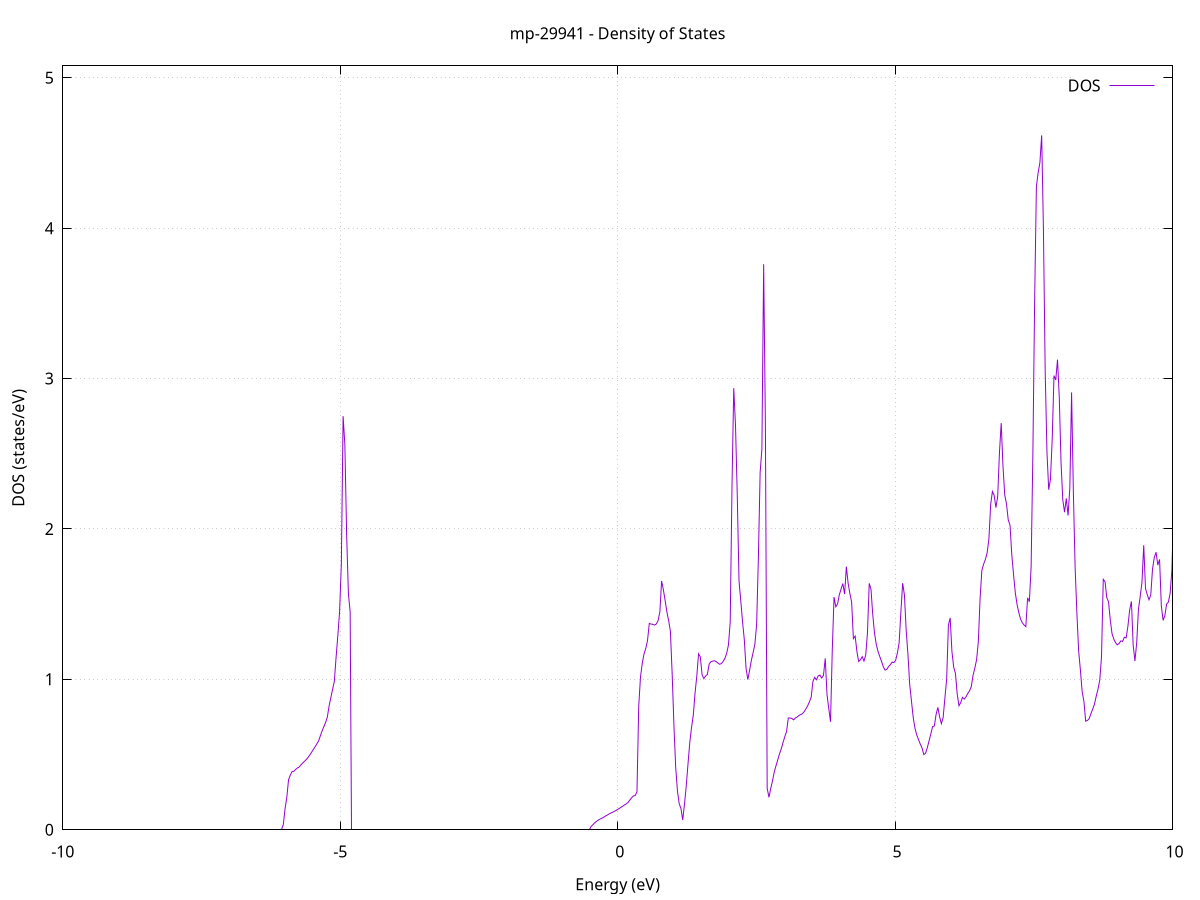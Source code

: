 set title 'mp-29941 - Density of States'
set xlabel 'Energy (eV)'
set ylabel 'DOS (states/eV)'
set grid
set xrange [-10:10]
set yrange [0:5.079]
set xzeroaxis lt -1
set terminal png size 800,600
set output 'mp-29941_dos_gnuplot.png'
plot '-' using 1:2 with lines title 'DOS'
-47.919200 0.000000
-47.887400 0.000000
-47.855700 0.000000
-47.824000 0.000000
-47.792300 0.000000
-47.760600 0.000000
-47.728900 0.000000
-47.697200 0.000000
-47.665500 0.000000
-47.633700 0.000000
-47.602000 0.000000
-47.570300 0.000000
-47.538600 0.000000
-47.506900 0.000000
-47.475200 0.000000
-47.443500 0.000000
-47.411800 0.000000
-47.380000 0.000000
-47.348300 0.000000
-47.316600 0.000000
-47.284900 0.000000
-47.253200 0.000000
-47.221500 0.000000
-47.189800 0.000000
-47.158000 0.000000
-47.126300 0.000000
-47.094600 0.000000
-47.062900 0.000000
-47.031200 0.000000
-46.999500 0.000000
-46.967800 0.000000
-46.936100 0.000000
-46.904300 0.000000
-46.872600 0.000000
-46.840900 0.000000
-46.809200 0.000000
-46.777500 0.000000
-46.745800 0.000000
-46.714100 0.000000
-46.682300 0.000000
-46.650600 0.000000
-46.618900 0.000000
-46.587200 0.000000
-46.555500 0.000000
-46.523800 0.000000
-46.492100 0.000000
-46.460400 0.000000
-46.428600 0.000000
-46.396900 0.000000
-46.365200 0.000000
-46.333500 0.000000
-46.301800 0.000000
-46.270100 0.000000
-46.238400 0.000000
-46.206700 0.000000
-46.174900 0.000000
-46.143200 0.000000
-46.111500 0.000000
-46.079800 0.000000
-46.048100 0.000000
-46.016400 0.000000
-45.984700 0.000000
-45.952900 0.000000
-45.921200 0.000000
-45.889500 0.000000
-45.857800 0.000000
-45.826100 0.000000
-45.794400 0.000000
-45.762700 0.000000
-45.731000 0.000000
-45.699200 0.000000
-45.667500 0.000000
-45.635800 0.000000
-45.604100 0.000000
-45.572400 0.000000
-45.540700 0.000000
-45.509000 0.000000
-45.477300 0.000000
-45.445500 0.000000
-45.413800 0.000000
-45.382100 0.000000
-45.350400 0.000000
-45.318700 0.000000
-45.287000 0.000000
-45.255300 0.000000
-45.223500 0.000000
-45.191800 0.000000
-45.160100 0.000000
-45.128400 0.000000
-45.096700 0.000000
-45.065000 0.000000
-45.033300 3.933900
-45.001600 13.300100
-44.969800 37.605500
-44.938100 0.000000
-44.906400 0.000000
-44.874700 0.000000
-44.843000 0.000000
-44.811300 0.000000
-44.779600 0.000000
-44.747800 0.000000
-44.716100 0.000000
-44.684400 0.000000
-44.652700 0.000000
-44.621000 0.000000
-44.589300 0.000000
-44.557600 0.000000
-44.525900 0.000000
-44.494100 0.000000
-44.462400 0.000000
-44.430700 0.000000
-44.399000 0.000000
-44.367300 0.000000
-44.335600 0.000000
-44.303900 0.000000
-44.272200 0.000000
-44.240400 0.000000
-44.208700 0.000000
-44.177000 0.000000
-44.145300 0.000000
-44.113600 0.000000
-44.081900 0.000000
-44.050200 0.000000
-44.018400 0.000000
-43.986700 0.000000
-43.955000 0.000000
-43.923300 0.000000
-43.891600 0.000000
-43.859900 0.000000
-43.828200 0.000000
-43.796500 0.000000
-43.764700 0.000000
-43.733000 0.000000
-43.701300 0.000000
-43.669600 0.000000
-43.637900 0.000000
-43.606200 0.000000
-43.574500 0.000000
-43.542700 0.000000
-43.511000 0.000000
-43.479300 0.000000
-43.447600 0.000000
-43.415900 0.000000
-43.384200 0.000000
-43.352500 0.000000
-43.320800 0.000000
-43.289000 0.000000
-43.257300 0.000000
-43.225600 0.000000
-43.193900 0.000000
-43.162200 0.000000
-43.130500 0.000000
-43.098800 0.000000
-43.067100 0.000000
-43.035300 0.000000
-43.003600 0.000000
-42.971900 0.000000
-42.940200 0.000000
-42.908500 0.000000
-42.876800 0.000000
-42.845100 0.000000
-42.813300 0.000000
-42.781600 0.000000
-42.749900 0.000000
-42.718200 0.000000
-42.686500 0.000000
-42.654800 0.000000
-42.623100 0.000000
-42.591400 0.000000
-42.559600 0.000000
-42.527900 0.000000
-42.496200 0.000000
-42.464500 0.000000
-42.432800 0.000000
-42.401100 0.000000
-42.369400 0.000000
-42.337700 0.000000
-42.305900 0.000000
-42.274200 0.000000
-42.242500 0.000000
-42.210800 0.000000
-42.179100 0.000000
-42.147400 0.000000
-42.115700 0.000000
-42.083900 0.000000
-42.052200 0.000000
-42.020500 0.000000
-41.988800 0.000000
-41.957100 0.000000
-41.925400 0.000000
-41.893700 0.000000
-41.862000 0.000000
-41.830200 0.000000
-41.798500 0.000000
-41.766800 0.000000
-41.735100 0.000000
-41.703400 0.000000
-41.671700 0.000000
-41.640000 0.000000
-41.608200 0.000000
-41.576500 0.000000
-41.544800 0.000000
-41.513100 0.000000
-41.481400 0.000000
-41.449700 0.000000
-41.418000 0.000000
-41.386300 0.000000
-41.354500 0.000000
-41.322800 0.000000
-41.291100 0.000000
-41.259400 0.000000
-41.227700 0.000000
-41.196000 0.000000
-41.164300 0.000000
-41.132600 0.000000
-41.100800 0.000000
-41.069100 0.000000
-41.037400 0.000000
-41.005700 0.000000
-40.974000 0.000000
-40.942300 0.000000
-40.910600 0.000000
-40.878800 0.000000
-40.847100 0.000000
-40.815400 0.000000
-40.783700 0.000000
-40.752000 0.000000
-40.720300 0.000000
-40.688600 0.000000
-40.656900 0.000000
-40.625100 0.000000
-40.593400 0.000000
-40.561700 0.000000
-40.530000 0.000000
-40.498300 0.000000
-40.466600 0.000000
-40.434900 0.000000
-40.403200 0.000000
-40.371400 0.000000
-40.339700 0.000000
-40.308000 0.000000
-40.276300 0.000000
-40.244600 0.000000
-40.212900 0.000000
-40.181200 0.000000
-40.149400 0.000000
-40.117700 0.000000
-40.086000 0.000000
-40.054300 0.000000
-40.022600 0.000000
-39.990900 0.000000
-39.959200 0.000000
-39.927500 0.000000
-39.895700 0.000000
-39.864000 0.000000
-39.832300 0.000000
-39.800600 0.000000
-39.768900 0.000000
-39.737200 0.000000
-39.705500 0.000000
-39.673700 0.000000
-39.642000 0.000000
-39.610300 0.000000
-39.578600 0.000000
-39.546900 0.000000
-39.515200 0.000000
-39.483500 0.000000
-39.451800 0.000000
-39.420000 0.000000
-39.388300 0.000000
-39.356600 0.000000
-39.324900 0.000000
-39.293200 0.000000
-39.261500 0.000000
-39.229800 0.000000
-39.198100 0.000000
-39.166300 0.000000
-39.134600 0.000000
-39.102900 0.000000
-39.071200 0.000000
-39.039500 0.000000
-39.007800 0.000000
-38.976100 0.000000
-38.944300 0.000000
-38.912600 0.000000
-38.880900 0.000000
-38.849200 0.000000
-38.817500 0.000000
-38.785800 0.000000
-38.754100 0.000000
-38.722400 0.000000
-38.690600 0.000000
-38.658900 0.000000
-38.627200 0.000000
-38.595500 0.000000
-38.563800 0.000000
-38.532100 0.000000
-38.500400 0.000000
-38.468600 0.000000
-38.436900 0.000000
-38.405200 0.000000
-38.373500 0.000000
-38.341800 0.000000
-38.310100 0.000000
-38.278400 0.000000
-38.246700 0.000000
-38.214900 0.000000
-38.183200 0.000000
-38.151500 0.000000
-38.119800 0.000000
-38.088100 0.000000
-38.056400 0.000000
-38.024700 0.000000
-37.993000 0.000000
-37.961200 0.000000
-37.929500 0.000000
-37.897800 0.000000
-37.866100 0.000000
-37.834400 0.000000
-37.802700 0.000000
-37.771000 0.000000
-37.739200 0.000000
-37.707500 0.000000
-37.675800 0.000000
-37.644100 0.000000
-37.612400 0.000000
-37.580700 0.000000
-37.549000 0.000000
-37.517300 0.000000
-37.485500 0.000000
-37.453800 0.000000
-37.422100 0.000000
-37.390400 0.000000
-37.358700 0.000000
-37.327000 0.000000
-37.295300 0.000000
-37.263600 0.000000
-37.231800 0.000000
-37.200100 0.000000
-37.168400 0.000000
-37.136700 0.000000
-37.105000 0.000000
-37.073300 0.000000
-37.041600 0.000000
-37.009800 0.000000
-36.978100 0.000000
-36.946400 0.000000
-36.914700 0.000000
-36.883000 0.000000
-36.851300 0.000000
-36.819600 0.000000
-36.787900 0.000000
-36.756100 0.000000
-36.724400 0.000000
-36.692700 0.000000
-36.661000 0.000000
-36.629300 0.000000
-36.597600 0.000000
-36.565900 0.000000
-36.534100 0.000000
-36.502400 0.000000
-36.470700 0.000000
-36.439000 0.000000
-36.407300 0.000000
-36.375600 0.000000
-36.343900 0.000000
-36.312200 0.000000
-36.280400 0.000000
-36.248700 0.000000
-36.217000 0.000000
-36.185300 0.000000
-36.153600 0.000000
-36.121900 0.000000
-36.090200 0.000000
-36.058500 0.000000
-36.026700 0.000000
-35.995000 0.000000
-35.963300 0.000000
-35.931600 0.000000
-35.899900 0.000000
-35.868200 0.000000
-35.836500 0.000000
-35.804700 0.000000
-35.773000 0.000000
-35.741300 0.000000
-35.709600 0.000000
-35.677900 0.000000
-35.646200 0.000000
-35.614500 0.000000
-35.582800 0.000000
-35.551000 0.000000
-35.519300 0.000000
-35.487600 0.000000
-35.455900 0.000000
-35.424200 0.000000
-35.392500 0.000000
-35.360800 0.000000
-35.329100 0.000000
-35.297300 0.000000
-35.265600 0.000000
-35.233900 0.000000
-35.202200 0.000000
-35.170500 0.000000
-35.138800 0.000000
-35.107100 0.000000
-35.075300 0.000000
-35.043600 0.000000
-35.011900 0.000000
-34.980200 0.000000
-34.948500 0.000000
-34.916800 0.000000
-34.885100 0.000000
-34.853400 0.000000
-34.821600 0.000000
-34.789900 0.000000
-34.758200 0.000000
-34.726500 0.000000
-34.694800 0.000000
-34.663100 0.000000
-34.631400 0.000000
-34.599600 0.000000
-34.567900 0.000000
-34.536200 0.000000
-34.504500 0.000000
-34.472800 0.000000
-34.441100 0.000000
-34.409400 0.000000
-34.377700 0.000000
-34.345900 0.000000
-34.314200 0.000000
-34.282500 0.000000
-34.250800 0.000000
-34.219100 0.000000
-34.187400 0.000000
-34.155700 0.000000
-34.124000 0.000000
-34.092200 0.000000
-34.060500 0.000000
-34.028800 0.000000
-33.997100 0.000000
-33.965400 0.000000
-33.933700 0.000000
-33.902000 0.000000
-33.870200 0.000000
-33.838500 0.000000
-33.806800 0.000000
-33.775100 0.000000
-33.743400 0.000000
-33.711700 0.000000
-33.680000 0.000000
-33.648300 0.000000
-33.616500 0.000000
-33.584800 0.000000
-33.553100 0.000000
-33.521400 0.000000
-33.489700 0.000000
-33.458000 0.000000
-33.426300 0.000000
-33.394500 0.000000
-33.362800 0.000000
-33.331100 0.000000
-33.299400 0.000000
-33.267700 0.000000
-33.236000 0.000000
-33.204300 0.000000
-33.172600 0.000000
-33.140800 0.000000
-33.109100 0.000000
-33.077400 0.000000
-33.045700 0.000000
-33.014000 0.000000
-32.982300 0.000000
-32.950600 0.000000
-32.918900 0.000000
-32.887100 0.000000
-32.855400 0.000000
-32.823700 0.000000
-32.792000 0.000000
-32.760300 0.000000
-32.728600 0.000000
-32.696900 0.000000
-32.665100 0.000000
-32.633400 0.000000
-32.601700 0.000000
-32.570000 0.000000
-32.538300 0.000000
-32.506600 0.000000
-32.474900 0.000000
-32.443200 0.000000
-32.411400 0.000000
-32.379700 0.000000
-32.348000 0.000000
-32.316300 0.000000
-32.284600 0.000000
-32.252900 0.000000
-32.221200 0.000000
-32.189500 0.000000
-32.157700 0.000000
-32.126000 0.000000
-32.094300 0.000000
-32.062600 0.000000
-32.030900 0.000000
-31.999200 0.000000
-31.967500 0.000000
-31.935700 0.000000
-31.904000 0.000000
-31.872300 0.000000
-31.840600 0.000000
-31.808900 0.000000
-31.777200 0.000000
-31.745500 0.000000
-31.713800 0.000000
-31.682000 0.000000
-31.650300 0.000000
-31.618600 0.000000
-31.586900 0.000000
-31.555200 0.000000
-31.523500 0.000000
-31.491800 0.000000
-31.460000 0.000000
-31.428300 0.000000
-31.396600 0.000000
-31.364900 0.000000
-31.333200 0.000000
-31.301500 0.000000
-31.269800 0.000000
-31.238100 0.000000
-31.206300 0.000000
-31.174600 0.000000
-31.142900 0.000000
-31.111200 0.000000
-31.079500 0.000000
-31.047800 0.000000
-31.016100 0.000000
-30.984400 0.000000
-30.952600 0.000000
-30.920900 0.000000
-30.889200 0.000000
-30.857500 0.000000
-30.825800 0.000000
-30.794100 0.000000
-30.762400 0.000000
-30.730600 0.000000
-30.698900 0.000000
-30.667200 0.000000
-30.635500 0.000000
-30.603800 0.000000
-30.572100 0.000000
-30.540400 0.000000
-30.508700 0.000000
-30.476900 0.000000
-30.445200 0.000000
-30.413500 0.000000
-30.381800 0.000000
-30.350100 0.000000
-30.318400 0.000000
-30.286700 0.000000
-30.255000 0.000000
-30.223200 0.000000
-30.191500 0.000000
-30.159800 0.000000
-30.128100 0.000000
-30.096400 0.000000
-30.064700 0.000000
-30.033000 0.000000
-30.001200 0.000000
-29.969500 0.000000
-29.937800 0.000000
-29.906100 0.000000
-29.874400 0.000000
-29.842700 0.000000
-29.811000 0.000000
-29.779300 0.000000
-29.747500 0.000000
-29.715800 0.000000
-29.684100 0.000000
-29.652400 0.000000
-29.620700 0.000000
-29.589000 0.000000
-29.557300 0.000000
-29.525500 0.000000
-29.493800 0.000000
-29.462100 0.000000
-29.430400 0.000000
-29.398700 0.000000
-29.367000 0.000000
-29.335300 0.000000
-29.303600 0.000000
-29.271800 0.000000
-29.240100 0.000000
-29.208400 0.000000
-29.176700 0.000000
-29.145000 0.000000
-29.113300 0.000000
-29.081600 0.000000
-29.049900 0.000000
-29.018100 0.000000
-28.986400 0.000000
-28.954700 0.000000
-28.923000 0.000000
-28.891300 0.000000
-28.859600 0.000000
-28.827900 0.000000
-28.796100 0.000000
-28.764400 0.000000
-28.732700 0.000000
-28.701000 0.000000
-28.669300 0.000000
-28.637600 0.000000
-28.605900 0.000000
-28.574200 0.000000
-28.542400 0.000000
-28.510700 0.000000
-28.479000 0.000000
-28.447300 0.000000
-28.415600 0.000000
-28.383900 0.000000
-28.352200 0.000000
-28.320400 0.000000
-28.288700 0.000000
-28.257000 0.000000
-28.225300 0.000000
-28.193600 0.000000
-28.161900 0.000000
-28.130200 0.000000
-28.098500 0.000000
-28.066700 0.000000
-28.035000 0.000000
-28.003300 0.000000
-27.971600 0.000000
-27.939900 0.000000
-27.908200 0.000000
-27.876500 0.000000
-27.844800 0.000000
-27.813000 0.000000
-27.781300 0.000000
-27.749600 0.000000
-27.717900 0.000000
-27.686200 0.000000
-27.654500 0.000000
-27.622800 0.000000
-27.591000 0.000000
-27.559300 0.000000
-27.527600 0.000000
-27.495900 0.000000
-27.464200 0.000000
-27.432500 0.000000
-27.400800 0.000000
-27.369100 0.000000
-27.337300 0.000000
-27.305600 0.000000
-27.273900 0.000000
-27.242200 0.000000
-27.210500 0.000000
-27.178800 0.000000
-27.147100 0.000000
-27.115400 0.000000
-27.083600 0.000000
-27.051900 0.000000
-27.020200 0.000000
-26.988500 0.000000
-26.956800 0.000000
-26.925100 0.000000
-26.893400 0.000000
-26.861600 0.000000
-26.829900 0.000000
-26.798200 0.000000
-26.766500 0.000000
-26.734800 0.000000
-26.703100 0.000000
-26.671400 0.000000
-26.639700 0.000000
-26.607900 0.000000
-26.576200 0.000000
-26.544500 0.000000
-26.512800 0.000000
-26.481100 0.000000
-26.449400 0.000000
-26.417700 0.000000
-26.385900 0.000000
-26.354200 0.000000
-26.322500 0.000000
-26.290800 0.000000
-26.259100 0.000000
-26.227400 0.000000
-26.195700 0.000000
-26.164000 0.000000
-26.132200 0.000000
-26.100500 0.000000
-26.068800 0.000000
-26.037100 0.000000
-26.005400 0.000000
-25.973700 0.000000
-25.942000 0.000000
-25.910300 0.000000
-25.878500 0.000000
-25.846800 0.000000
-25.815100 0.000000
-25.783400 0.000000
-25.751700 0.000000
-25.720000 0.000000
-25.688300 0.000000
-25.656500 0.000000
-25.624800 0.000000
-25.593100 0.000000
-25.561400 0.000000
-25.529700 0.000000
-25.498000 0.000000
-25.466300 0.000000
-25.434600 0.000000
-25.402800 0.000000
-25.371100 0.000000
-25.339400 0.000000
-25.307700 0.000000
-25.276000 0.000000
-25.244300 0.000000
-25.212600 0.000000
-25.180900 0.000000
-25.149100 0.000000
-25.117400 0.000000
-25.085700 0.000000
-25.054000 0.000000
-25.022300 0.000000
-24.990600 0.000000
-24.958900 0.000000
-24.927100 0.000000
-24.895400 0.000000
-24.863700 0.000000
-24.832000 0.000000
-24.800300 0.000000
-24.768600 0.000000
-24.736900 0.000000
-24.705200 0.000000
-24.673400 0.000000
-24.641700 0.000000
-24.610000 0.000000
-24.578300 0.000000
-24.546600 0.000000
-24.514900 0.000000
-24.483200 0.000000
-24.451400 0.000000
-24.419700 0.000000
-24.388000 0.000000
-24.356300 0.000000
-24.324600 0.000000
-24.292900 0.000000
-24.261200 0.000000
-24.229500 0.000000
-24.197700 0.000000
-24.166000 0.000000
-24.134300 0.000000
-24.102600 0.000000
-24.070900 0.000000
-24.039200 0.000000
-24.007500 0.000000
-23.975800 0.000000
-23.944000 2.019200
-23.912300 10.302500
-23.880600 30.434200
-23.848900 11.938500
-23.817200 5.250600
-23.785500 5.224200
-23.753800 6.843600
-23.722000 10.062300
-23.690300 23.774800
-23.658600 12.910700
-23.626900 20.989600
-23.595200 41.092400
-23.563500 19.490300
-23.531800 0.000000
-23.500100 0.000000
-23.468300 0.000000
-23.436600 0.000000
-23.404900 0.000000
-23.373200 0.000000
-23.341500 0.000000
-23.309800 0.000000
-23.278100 0.000000
-23.246300 0.000000
-23.214600 0.000000
-23.182900 0.000000
-23.151200 0.000000
-23.119500 0.000000
-23.087800 0.000000
-23.056100 0.000000
-23.024400 0.000000
-22.992600 0.000000
-22.960900 0.000000
-22.929200 0.000000
-22.897500 0.000000
-22.865800 0.000000
-22.834100 0.000000
-22.802400 0.000000
-22.770700 0.000000
-22.738900 0.000000
-22.707200 0.000000
-22.675500 0.000000
-22.643800 0.000000
-22.612100 0.000000
-22.580400 0.000000
-22.548700 0.000000
-22.516900 0.000000
-22.485200 0.000000
-22.453500 0.000000
-22.421800 0.000000
-22.390100 0.000000
-22.358400 0.000000
-22.326700 0.000000
-22.295000 0.000000
-22.263200 0.000000
-22.231500 0.000000
-22.199800 0.000000
-22.168100 0.000000
-22.136400 0.000000
-22.104700 0.000000
-22.073000 0.000000
-22.041300 0.000000
-22.009500 0.000000
-21.977800 0.000000
-21.946100 0.000000
-21.914400 0.000000
-21.882700 0.000000
-21.851000 0.000000
-21.819300 0.000000
-21.787500 0.000000
-21.755800 0.000000
-21.724100 0.000000
-21.692400 0.000000
-21.660700 0.000000
-21.629000 0.000000
-21.597300 0.000000
-21.565600 0.000000
-21.533800 0.000000
-21.502100 0.000000
-21.470400 0.000000
-21.438700 0.000000
-21.407000 0.000000
-21.375300 0.000000
-21.343600 0.000000
-21.311800 0.000000
-21.280100 0.000000
-21.248400 0.000000
-21.216700 0.000000
-21.185000 0.000000
-21.153300 0.000000
-21.121600 0.000000
-21.089900 0.000000
-21.058100 0.000000
-21.026400 0.000000
-20.994700 0.000000
-20.963000 0.000000
-20.931300 0.000000
-20.899600 0.000000
-20.867900 0.000000
-20.836200 0.000000
-20.804400 0.000000
-20.772700 0.000000
-20.741000 0.000000
-20.709300 0.000000
-20.677600 0.000000
-20.645900 0.000000
-20.614200 0.000000
-20.582400 0.000000
-20.550700 0.000000
-20.519000 0.000000
-20.487300 0.000000
-20.455600 0.000000
-20.423900 0.000000
-20.392200 0.000000
-20.360500 0.000000
-20.328700 0.000000
-20.297000 0.000000
-20.265300 0.000000
-20.233600 0.000000
-20.201900 0.000000
-20.170200 0.000000
-20.138500 0.000000
-20.106800 0.000000
-20.075000 0.000000
-20.043300 0.000000
-20.011600 0.000000
-19.979900 0.000000
-19.948200 0.000000
-19.916500 0.000000
-19.884800 0.000000
-19.853000 0.000000
-19.821300 0.000000
-19.789600 0.000000
-19.757900 0.000000
-19.726200 0.000000
-19.694500 0.000000
-19.662800 0.000000
-19.631100 0.000000
-19.599300 0.000000
-19.567600 0.000000
-19.535900 0.000000
-19.504200 0.000000
-19.472500 0.000000
-19.440800 0.000000
-19.409100 0.000000
-19.377300 0.000000
-19.345600 0.000000
-19.313900 0.000000
-19.282200 0.000000
-19.250500 0.000000
-19.218800 0.000000
-19.187100 0.000000
-19.155400 0.000000
-19.123600 0.000000
-19.091900 0.000000
-19.060200 0.000000
-19.028500 0.000000
-18.996800 0.000000
-18.965100 0.000000
-18.933400 0.000000
-18.901700 0.000000
-18.869900 0.000000
-18.838200 0.000000
-18.806500 0.000000
-18.774800 0.000000
-18.743100 0.000000
-18.711400 0.000000
-18.679700 0.000000
-18.647900 0.000000
-18.616200 0.000000
-18.584500 0.000000
-18.552800 0.000000
-18.521100 0.000000
-18.489400 0.000000
-18.457700 0.000000
-18.426000 0.000000
-18.394200 0.000000
-18.362500 0.000000
-18.330800 0.000000
-18.299100 0.000000
-18.267400 0.000000
-18.235700 0.000000
-18.204000 0.000000
-18.172200 0.000000
-18.140500 0.000000
-18.108800 0.000000
-18.077100 0.000000
-18.045400 0.000000
-18.013700 0.000000
-17.982000 0.000000
-17.950300 0.000000
-17.918500 0.000000
-17.886800 0.000000
-17.855100 0.000000
-17.823400 0.000000
-17.791700 0.000000
-17.760000 0.000000
-17.728300 0.000000
-17.696600 0.000000
-17.664800 0.000000
-17.633100 0.000000
-17.601400 0.000000
-17.569700 0.000000
-17.538000 0.000000
-17.506300 0.000000
-17.474600 0.000000
-17.442800 0.000000
-17.411100 0.000000
-17.379400 0.000000
-17.347700 0.000000
-17.316000 0.000000
-17.284300 0.000000
-17.252600 0.000000
-17.220900 0.000000
-17.189100 0.000000
-17.157400 0.000000
-17.125700 0.000000
-17.094000 0.000000
-17.062300 0.000000
-17.030600 0.000000
-16.998900 0.000000
-16.967200 0.000000
-16.935400 0.000000
-16.903700 0.000000
-16.872000 0.000000
-16.840300 0.000000
-16.808600 0.000000
-16.776900 0.000000
-16.745200 0.000000
-16.713400 0.000000
-16.681700 0.000000
-16.650000 0.000000
-16.618300 0.000000
-16.586600 0.000000
-16.554900 0.000000
-16.523200 0.000000
-16.491500 0.000000
-16.459700 0.000000
-16.428000 0.000000
-16.396300 0.000000
-16.364600 0.000000
-16.332900 0.000000
-16.301200 0.000000
-16.269500 0.000000
-16.237700 0.000000
-16.206000 0.000000
-16.174300 0.000000
-16.142600 0.000000
-16.110900 0.000000
-16.079200 0.000000
-16.047500 0.000000
-16.015800 0.000000
-15.984000 0.000000
-15.952300 0.000000
-15.920600 0.000000
-15.888900 0.000000
-15.857200 0.000000
-15.825500 0.000000
-15.793800 0.000000
-15.762100 0.000000
-15.730300 0.000000
-15.698600 0.000000
-15.666900 0.000000
-15.635200 0.000000
-15.603500 0.000000
-15.571800 0.000000
-15.540100 0.000000
-15.508300 0.000000
-15.476600 0.000000
-15.444900 0.000000
-15.413200 0.000000
-15.381500 0.000000
-15.349800 0.000000
-15.318100 0.000000
-15.286400 0.000000
-15.254600 0.000000
-15.222900 0.000000
-15.191200 0.000000
-15.159500 0.000000
-15.127800 0.000000
-15.096100 0.000000
-15.064400 0.000000
-15.032700 0.000000
-15.000900 0.000000
-14.969200 0.000000
-14.937500 0.000000
-14.905800 0.000000
-14.874100 0.000000
-14.842400 0.000000
-14.810700 0.000000
-14.778900 0.000000
-14.747200 0.000000
-14.715500 0.000000
-14.683800 0.000000
-14.652100 0.000000
-14.620400 0.000000
-14.588700 0.000000
-14.557000 0.000000
-14.525200 0.000000
-14.493500 0.000000
-14.461800 0.000000
-14.430100 0.000000
-14.398400 0.000000
-14.366700 0.000000
-14.335000 0.000000
-14.303200 0.000000
-14.271500 0.000000
-14.239800 0.000000
-14.208100 0.000000
-14.176400 0.000000
-14.144700 0.000000
-14.113000 0.000000
-14.081300 0.000000
-14.049500 0.000000
-14.017800 0.000000
-13.986100 0.000000
-13.954400 0.000000
-13.922700 0.000000
-13.891000 0.000000
-13.859300 0.000000
-13.827600 0.000000
-13.795800 0.000000
-13.764100 0.000000
-13.732400 0.000000
-13.700700 0.000000
-13.669000 0.000000
-13.637300 0.000000
-13.605600 0.000000
-13.573800 0.000000
-13.542100 0.000000
-13.510400 0.000000
-13.478700 0.000000
-13.447000 0.000000
-13.415300 0.000000
-13.383600 0.000000
-13.351900 0.000000
-13.320100 0.000000
-13.288400 0.000000
-13.256700 0.000000
-13.225000 0.000000
-13.193300 0.000000
-13.161600 0.000000
-13.129900 0.000000
-13.098100 0.000000
-13.066400 0.000000
-13.034700 0.000000
-13.003000 0.000000
-12.971300 0.000000
-12.939600 0.000000
-12.907900 0.000000
-12.876200 0.000000
-12.844400 0.000000
-12.812700 0.000000
-12.781000 0.000000
-12.749300 0.000000
-12.717600 0.000000
-12.685900 0.000000
-12.654200 0.000000
-12.622500 0.000000
-12.590700 0.000000
-12.559000 0.000000
-12.527300 0.000000
-12.495600 0.000000
-12.463900 0.000000
-12.432200 0.000000
-12.400500 0.000000
-12.368700 0.000000
-12.337000 0.000000
-12.305300 0.000000
-12.273600 0.000000
-12.241900 0.000000
-12.210200 0.000000
-12.178500 0.000000
-12.146800 0.000000
-12.115000 0.000000
-12.083300 0.000000
-12.051600 0.000000
-12.019900 0.000000
-11.988200 0.000000
-11.956500 0.000000
-11.924800 0.000000
-11.893100 0.000000
-11.861300 0.000000
-11.829600 0.000000
-11.797900 0.000000
-11.766200 0.000000
-11.734500 0.000000
-11.702800 0.000000
-11.671100 0.000000
-11.639300 0.000000
-11.607600 0.000000
-11.575900 0.000000
-11.544200 0.000000
-11.512500 0.000000
-11.480800 0.000000
-11.449100 0.000000
-11.417400 0.000000
-11.385600 0.000000
-11.353900 0.000000
-11.322200 0.000000
-11.290500 0.000000
-11.258800 0.000000
-11.227100 0.000000
-11.195400 0.000000
-11.163600 0.000000
-11.131900 0.000000
-11.100200 0.000000
-11.068500 0.000000
-11.036800 0.000000
-11.005100 0.000000
-10.973400 0.000000
-10.941700 0.000000
-10.909900 0.000000
-10.878200 0.000000
-10.846500 0.000000
-10.814800 0.000000
-10.783100 0.000000
-10.751400 0.000000
-10.719700 0.000000
-10.688000 0.000000
-10.656200 0.000000
-10.624500 0.000000
-10.592800 0.000000
-10.561100 0.000000
-10.529400 0.000000
-10.497700 0.000000
-10.466000 0.000000
-10.434200 0.000000
-10.402500 0.000000
-10.370800 0.000000
-10.339100 0.000000
-10.307400 0.000000
-10.275700 0.000000
-10.244000 0.000000
-10.212300 0.000000
-10.180500 0.000000
-10.148800 0.000000
-10.117100 0.000000
-10.085400 0.000000
-10.053700 0.000000
-10.022000 0.000000
-9.990300 0.000000
-9.958600 0.000000
-9.926800 0.000000
-9.895100 0.000000
-9.863400 0.000000
-9.831700 0.000000
-9.800000 0.000000
-9.768300 0.000000
-9.736600 0.000000
-9.704800 0.000000
-9.673100 0.000000
-9.641400 0.000000
-9.609700 0.000000
-9.578000 0.000000
-9.546300 0.000000
-9.514600 0.000000
-9.482900 0.000000
-9.451100 0.000000
-9.419400 0.000000
-9.387700 0.000000
-9.356000 0.000000
-9.324300 0.000000
-9.292600 0.000000
-9.260900 0.000000
-9.229100 0.000000
-9.197400 0.000000
-9.165700 0.000000
-9.134000 0.000000
-9.102300 0.000000
-9.070600 0.000000
-9.038900 0.000000
-9.007200 0.000000
-8.975400 0.000000
-8.943700 0.000000
-8.912000 0.000000
-8.880300 0.000000
-8.848600 0.000000
-8.816900 0.000000
-8.785200 0.000000
-8.753500 0.000000
-8.721700 0.000000
-8.690000 0.000000
-8.658300 0.000000
-8.626600 0.000000
-8.594900 0.000000
-8.563200 0.000000
-8.531500 0.000000
-8.499700 0.000000
-8.468000 0.000000
-8.436300 0.000000
-8.404600 0.000000
-8.372900 0.000000
-8.341200 0.000000
-8.309500 0.000000
-8.277800 0.000000
-8.246000 0.000000
-8.214300 0.000000
-8.182600 0.000000
-8.150900 0.000000
-8.119200 0.000000
-8.087500 0.000000
-8.055800 0.000000
-8.024000 0.000000
-7.992300 0.000000
-7.960600 0.000000
-7.928900 0.000000
-7.897200 0.000000
-7.865500 0.000000
-7.833800 0.000000
-7.802100 0.000000
-7.770300 0.000000
-7.738600 0.000000
-7.706900 0.000000
-7.675200 0.000000
-7.643500 0.000000
-7.611800 0.000000
-7.580100 0.000000
-7.548400 0.000000
-7.516600 0.000000
-7.484900 0.000000
-7.453200 0.000000
-7.421500 0.000000
-7.389800 0.000000
-7.358100 0.000000
-7.326400 0.000000
-7.294600 0.000000
-7.262900 0.000000
-7.231200 0.000000
-7.199500 0.000000
-7.167800 0.000000
-7.136100 0.000000
-7.104400 0.000000
-7.072700 0.000000
-7.040900 0.000000
-7.009200 0.000000
-6.977500 0.000000
-6.945800 0.000000
-6.914100 0.000000
-6.882400 0.000000
-6.850700 0.000000
-6.819000 0.000000
-6.787200 0.000000
-6.755500 0.000000
-6.723800 0.000000
-6.692100 0.000000
-6.660400 0.000000
-6.628700 0.000000
-6.597000 0.000000
-6.565200 0.000000
-6.533500 0.000000
-6.501800 0.000000
-6.470100 0.000000
-6.438400 0.000000
-6.406700 0.000000
-6.375000 0.000000
-6.343300 0.000000
-6.311500 0.000000
-6.279800 0.000000
-6.248100 0.000000
-6.216400 0.000000
-6.184700 0.000000
-6.153000 0.000000
-6.121300 0.000000
-6.089500 0.000000
-6.057800 0.000000
-6.026100 0.033600
-5.994400 0.139000
-5.962700 0.215900
-5.931000 0.333400
-5.899300 0.363700
-5.867600 0.386600
-5.835800 0.388900
-5.804100 0.400700
-5.772400 0.410700
-5.740700 0.416900
-5.709000 0.431200
-5.677300 0.443500
-5.645600 0.454700
-5.613900 0.465800
-5.582100 0.480300
-5.550400 0.495900
-5.518700 0.513600
-5.487000 0.532500
-5.455300 0.551000
-5.423600 0.569400
-5.391900 0.588700
-5.360100 0.622400
-5.328400 0.655600
-5.296700 0.684500
-5.265000 0.712400
-5.233300 0.747200
-5.201600 0.820600
-5.169900 0.877600
-5.138200 0.932300
-5.106400 0.986600
-5.074700 1.145800
-5.043000 1.290600
-5.011300 1.451300
-4.979600 1.767800
-4.947900 2.750200
-4.916200 2.559200
-4.884500 1.963500
-4.852700 1.571600
-4.821000 1.449100
-4.789300 0.000000
-4.757600 0.000000
-4.725900 0.000000
-4.694200 0.000000
-4.662500 0.000000
-4.630700 0.000000
-4.599000 0.000000
-4.567300 0.000000
-4.535600 0.000000
-4.503900 0.000000
-4.472200 0.000000
-4.440500 0.000000
-4.408800 0.000000
-4.377000 0.000000
-4.345300 0.000000
-4.313600 0.000000
-4.281900 0.000000
-4.250200 0.000000
-4.218500 0.000000
-4.186800 0.000000
-4.155000 0.000000
-4.123300 0.000000
-4.091600 0.000000
-4.059900 0.000000
-4.028200 0.000000
-3.996500 0.000000
-3.964800 0.000000
-3.933100 0.000000
-3.901300 0.000000
-3.869600 0.000000
-3.837900 0.000000
-3.806200 0.000000
-3.774500 0.000000
-3.742800 0.000000
-3.711100 0.000000
-3.679400 0.000000
-3.647600 0.000000
-3.615900 0.000000
-3.584200 0.000000
-3.552500 0.000000
-3.520800 0.000000
-3.489100 0.000000
-3.457400 0.000000
-3.425600 0.000000
-3.393900 0.000000
-3.362200 0.000000
-3.330500 0.000000
-3.298800 0.000000
-3.267100 0.000000
-3.235400 0.000000
-3.203700 0.000000
-3.171900 0.000000
-3.140200 0.000000
-3.108500 0.000000
-3.076800 0.000000
-3.045100 0.000000
-3.013400 0.000000
-2.981700 0.000000
-2.949900 0.000000
-2.918200 0.000000
-2.886500 0.000000
-2.854800 0.000000
-2.823100 0.000000
-2.791400 0.000000
-2.759700 0.000000
-2.728000 0.000000
-2.696200 0.000000
-2.664500 0.000000
-2.632800 0.000000
-2.601100 0.000000
-2.569400 0.000000
-2.537700 0.000000
-2.506000 0.000000
-2.474300 0.000000
-2.442500 0.000000
-2.410800 0.000000
-2.379100 0.000000
-2.347400 0.000000
-2.315700 0.000000
-2.284000 0.000000
-2.252300 0.000000
-2.220500 0.000000
-2.188800 0.000000
-2.157100 0.000000
-2.125400 0.000000
-2.093700 0.000000
-2.062000 0.000000
-2.030300 0.000000
-1.998600 0.000000
-1.966800 0.000000
-1.935100 0.000000
-1.903400 0.000000
-1.871700 0.000000
-1.840000 0.000000
-1.808300 0.000000
-1.776600 0.000000
-1.744900 0.000000
-1.713100 0.000000
-1.681400 0.000000
-1.649700 0.000000
-1.618000 0.000000
-1.586300 0.000000
-1.554600 0.000000
-1.522900 0.000000
-1.491100 0.000000
-1.459400 0.000000
-1.427700 0.000000
-1.396000 0.000000
-1.364300 0.000000
-1.332600 0.000000
-1.300900 0.000000
-1.269200 0.000000
-1.237400 0.000000
-1.205700 0.000000
-1.174000 0.000000
-1.142300 0.000000
-1.110600 0.000000
-1.078900 0.000000
-1.047200 0.000000
-1.015400 0.000000
-0.983700 0.000000
-0.952000 0.000000
-0.920300 0.000000
-0.888600 0.000000
-0.856900 0.000000
-0.825200 0.000000
-0.793500 0.000000
-0.761700 0.000000
-0.730000 0.000000
-0.698300 0.000000
-0.666600 0.000000
-0.634900 0.000000
-0.603200 0.000000
-0.571500 0.000000
-0.539800 0.000000
-0.508000 0.001000
-0.476300 0.023100
-0.444600 0.034500
-0.412900 0.046600
-0.381200 0.056000
-0.349500 0.064200
-0.317800 0.071100
-0.286000 0.076700
-0.254300 0.083300
-0.222600 0.090100
-0.190900 0.096900
-0.159200 0.104200
-0.127500 0.110000
-0.095800 0.115700
-0.064100 0.121500
-0.032300 0.128000
-0.000600 0.135100
0.031100 0.142500
0.062800 0.150000
0.094500 0.157800
0.126200 0.165900
0.157900 0.173200
0.189600 0.182700
0.221400 0.198700
0.253100 0.213300
0.284800 0.225000
0.316500 0.227800
0.348200 0.253100
0.379900 0.821500
0.411600 1.015100
0.443400 1.105800
0.475100 1.169000
0.506800 1.205100
0.538500 1.259300
0.570200 1.371700
0.601900 1.367800
0.633600 1.366100
0.665300 1.361300
0.697100 1.368200
0.728800 1.390800
0.760500 1.447500
0.792200 1.654000
0.823900 1.596400
0.855600 1.525200
0.887300 1.447800
0.919100 1.391500
0.950800 1.319100
0.982500 1.037900
1.014200 0.695200
1.045900 0.417700
1.077600 0.258900
1.109300 0.173200
1.141000 0.141900
1.172800 0.064800
1.204500 0.170400
1.236200 0.292100
1.267900 0.436900
1.299600 0.578000
1.331300 0.678900
1.363000 0.760600
1.394700 0.907800
1.426500 1.021800
1.458200 1.169900
1.489900 1.149100
1.521600 1.031800
1.553300 1.004800
1.585000 1.022100
1.616700 1.032300
1.648500 1.100200
1.680200 1.117400
1.711900 1.121400
1.743600 1.123700
1.775300 1.118600
1.807000 1.108800
1.838700 1.100600
1.870400 1.105100
1.902200 1.119900
1.933900 1.139900
1.965600 1.173900
1.997300 1.229700
2.029000 1.383300
2.060700 2.278000
2.092400 2.936100
2.124200 2.688000
2.155900 2.222400
2.187600 1.654200
2.219300 1.521800
2.251000 1.383600
2.282700 1.264100
2.314400 1.073000
2.346100 0.998800
2.377900 1.059900
2.409600 1.125500
2.441300 1.177600
2.473000 1.234600
2.504700 1.362900
2.536400 1.806000
2.568100 2.375900
2.599800 2.532000
2.631600 3.760000
2.663300 2.679100
2.695000 0.276100
2.726700 0.215900
2.758400 0.274000
2.790100 0.323400
2.821800 0.382900
2.853600 0.425400
2.885300 0.464700
2.917000 0.505300
2.948700 0.538000
2.980400 0.579600
3.012100 0.618700
3.043800 0.652200
3.075500 0.743200
3.107300 0.743400
3.139000 0.740400
3.170700 0.730800
3.202400 0.743000
3.234100 0.749400
3.265800 0.759800
3.297500 0.765900
3.329200 0.771200
3.361000 0.784900
3.392700 0.803400
3.424400 0.824300
3.456100 0.850700
3.487800 0.881500
3.519500 0.986100
3.551200 1.013500
3.583000 0.997300
3.614700 1.023600
3.646400 1.028300
3.678100 1.008700
3.709800 1.026700
3.741500 1.139800
3.773200 0.899300
3.804900 0.806700
3.836700 0.718100
3.868400 1.198100
3.900100 1.547100
3.931800 1.482400
3.963500 1.501400
3.995200 1.562300
4.026900 1.601000
4.058700 1.637200
4.090400 1.567300
4.122100 1.749400
4.153800 1.639100
4.185500 1.571000
4.217200 1.513400
4.248900 1.270800
4.280600 1.287900
4.312400 1.184700
4.344100 1.119000
4.375800 1.130000
4.407500 1.150600
4.439200 1.121800
4.470900 1.161100
4.502600 1.310600
4.534300 1.638600
4.566100 1.598200
4.597800 1.429500
4.629500 1.306500
4.661200 1.233000
4.692900 1.184400
4.724600 1.151800
4.756300 1.118700
4.788100 1.083600
4.819800 1.062000
4.851500 1.066200
4.883200 1.085700
4.914900 1.097600
4.946600 1.114800
4.978300 1.111200
5.010000 1.126400
5.041800 1.175100
5.073500 1.244200
5.105200 1.450900
5.136900 1.639600
5.168600 1.561000
5.200300 1.326300
5.232000 1.165600
5.263700 0.966400
5.295500 0.855200
5.327200 0.746100
5.358900 0.674600
5.390600 0.630700
5.422300 0.599700
5.454000 0.569800
5.485700 0.544200
5.517500 0.500300
5.549200 0.508700
5.580900 0.545500
5.612600 0.591600
5.644300 0.637400
5.676000 0.685900
5.707700 0.689900
5.739400 0.766700
5.771200 0.813800
5.802900 0.750400
5.834600 0.705900
5.866300 0.746100
5.898000 0.876500
5.929700 1.001000
5.961400 1.361500
5.993200 1.408800
6.024900 1.184600
6.056600 1.080600
6.088300 1.039700
6.120000 0.902300
6.151700 0.824600
6.183400 0.845900
6.215100 0.880800
6.246900 0.868900
6.278600 0.884000
6.310300 0.906800
6.342000 0.924000
6.373700 0.951700
6.405400 1.027800
6.437100 1.074400
6.468800 1.129900
6.500600 1.249600
6.532300 1.539100
6.564000 1.725100
6.595700 1.765800
6.627400 1.797100
6.659100 1.841300
6.690800 1.931700
6.722600 2.161200
6.754300 2.249500
6.786000 2.223800
6.817700 2.142200
6.849400 2.215100
6.881100 2.506900
6.912800 2.703900
6.944500 2.419600
6.976300 2.225600
7.008000 2.166800
7.039700 2.059500
7.071400 2.026100
7.103100 1.830600
7.134800 1.698700
7.166500 1.576500
7.198300 1.498700
7.230000 1.443500
7.261700 1.400600
7.293400 1.376200
7.325100 1.361800
7.356800 1.350400
7.388500 1.542200
7.420200 1.516400
7.452000 1.748300
7.483700 2.502800
7.515400 3.517700
7.547100 4.276100
7.578800 4.369100
7.610500 4.436800
7.642200 4.617200
7.673900 3.989600
7.705700 3.047000
7.737400 2.511100
7.769100 2.260800
7.800800 2.330200
7.832500 2.601600
7.864200 3.019600
7.895900 2.991000
7.927700 3.125900
7.959400 2.875400
7.991100 2.441200
8.022800 2.193500
8.054500 2.111400
8.086200 2.203100
8.117900 2.089400
8.149600 2.273000
8.181400 2.907800
8.213100 2.248300
8.244800 1.747400
8.276500 1.444900
8.308200 1.190000
8.339900 1.063400
8.371600 0.919300
8.403300 0.854500
8.435100 0.722100
8.466800 0.726400
8.498500 0.738800
8.530200 0.773000
8.561900 0.801800
8.593600 0.835100
8.625300 0.888100
8.657100 0.934800
8.688800 0.993600
8.720500 1.149300
8.752200 1.665100
8.783900 1.649500
8.815600 1.543700
8.847300 1.515700
8.879000 1.393000
8.910800 1.302800
8.942500 1.267300
8.974200 1.244100
9.005900 1.229500
9.037600 1.238800
9.069300 1.256000
9.101000 1.252400
9.132800 1.279900
9.164500 1.276000
9.196200 1.352500
9.227900 1.461900
9.259600 1.518200
9.291300 1.227900
9.323000 1.121800
9.354700 1.242900
9.386500 1.465200
9.418200 1.552200
9.449900 1.646000
9.481600 1.892000
9.513300 1.605300
9.545000 1.562700
9.576700 1.529300
9.608400 1.562100
9.640200 1.733900
9.671900 1.810500
9.703600 1.845500
9.735300 1.759700
9.767000 1.797500
9.798700 1.489200
9.830400 1.392500
9.862200 1.423300
9.893900 1.500900
9.925600 1.513400
9.957300 1.572100
9.989000 1.726100
10.020700 2.151300
10.052400 2.221300
10.084100 2.131100
10.115900 1.982600
10.147600 1.804400
10.179300 1.701300
10.211000 1.645800
10.242700 1.536000
10.274400 1.460700
10.306100 1.408700
10.337800 1.358400
10.369600 1.357000
10.401300 1.333200
10.433000 1.264000
10.464700 1.149200
10.496400 1.005400
10.528100 0.854600
10.559800 0.723500
10.591600 0.655500
10.623300 0.577400
10.655000 0.495300
10.686700 0.493300
10.718400 0.506000
10.750100 0.511100
10.781800 0.524900
10.813500 0.540200
10.845300 0.557600
10.877000 0.573400
10.908700 0.585200
10.940400 0.600200
10.972100 0.618300
11.003800 0.661600
11.035500 0.672500
11.067300 0.694200
11.099000 0.714100
11.130700 0.736400
11.162400 0.771500
11.194100 0.786700
11.225800 0.810800
11.257500 0.858200
11.289200 0.929100
11.321000 1.012800
11.352700 0.995800
11.384400 0.951500
11.416100 0.965700
11.447800 0.928600
11.479500 0.840800
11.511200 0.765600
11.542900 0.727900
11.574700 0.691400
11.606400 0.583200
11.638100 0.555300
11.669800 0.521600
11.701500 0.487500
11.733200 0.462000
11.764900 0.425500
11.796700 0.387700
11.828400 0.352600
11.860100 0.319700
11.891800 0.302000
11.923500 0.280300
11.955200 0.259700
11.986900 0.248200
12.018600 0.235400
12.050400 0.217600
12.082100 0.202400
12.113800 0.190800
12.145500 0.176200
12.177200 0.152700
12.208900 0.121100
12.240600 0.101700
12.272400 0.084200
12.304100 0.067700
12.335800 0.047100
12.367500 0.032600
12.399200 0.021000
12.430900 0.012500
12.462600 0.006400
12.494300 0.002300
12.526100 0.000200
12.557800 0.000000
12.589500 0.000000
12.621200 0.000000
12.652900 0.000000
12.684600 0.000000
12.716300 0.000000
12.748000 0.000000
12.779800 0.000000
12.811500 0.000000
12.843200 0.000000
12.874900 0.000000
12.906600 0.000000
12.938300 0.000000
12.970000 0.000000
13.001800 0.000000
13.033500 0.000000
13.065200 0.000000
13.096900 0.000000
13.128600 0.000000
13.160300 0.000000
13.192000 0.000000
13.223700 0.000000
13.255500 0.000000
13.287200 0.000000
13.318900 0.000000
13.350600 0.000000
13.382300 0.000000
13.414000 0.000000
13.445700 0.000000
13.477400 0.000000
13.509200 0.000000
13.540900 0.000000
13.572600 0.000000
13.604300 0.000000
13.636000 0.000000
13.667700 0.000000
13.699400 0.000000
13.731200 0.000000
13.762900 0.000000
13.794600 0.000000
13.826300 0.000000
13.858000 0.000000
13.889700 0.000000
13.921400 0.000000
13.953100 0.000000
13.984900 0.000000
14.016600 0.000000
14.048300 0.000000
14.080000 0.000000
14.111700 0.000000
14.143400 0.000000
14.175100 0.000000
14.206900 0.000000
14.238600 0.000000
14.270300 0.000000
14.302000 0.000000
14.333700 0.000000
14.365400 0.000000
14.397100 0.000000
14.428800 0.000000
14.460600 0.000000
14.492300 0.000000
14.524000 0.000000
14.555700 0.000000
14.587400 0.000000
14.619100 0.000000
14.650800 0.000000
14.682500 0.000000
14.714300 0.000000
14.746000 0.000000
14.777700 0.000000
14.809400 0.000000
14.841100 0.000000
14.872800 0.000000
14.904500 0.000000
14.936300 0.000000
14.968000 0.000000
14.999700 0.000000
15.031400 0.000000
15.063100 0.000000
15.094800 0.000000
15.126500 0.000000
15.158200 0.000000
15.190000 0.000000
15.221700 0.000000
15.253400 0.000000
15.285100 0.000000
15.316800 0.000000
15.348500 0.000000
15.380200 0.000000
15.411900 0.000000
15.443700 0.000000
15.475400 0.000000
15.507100 0.000000
e
